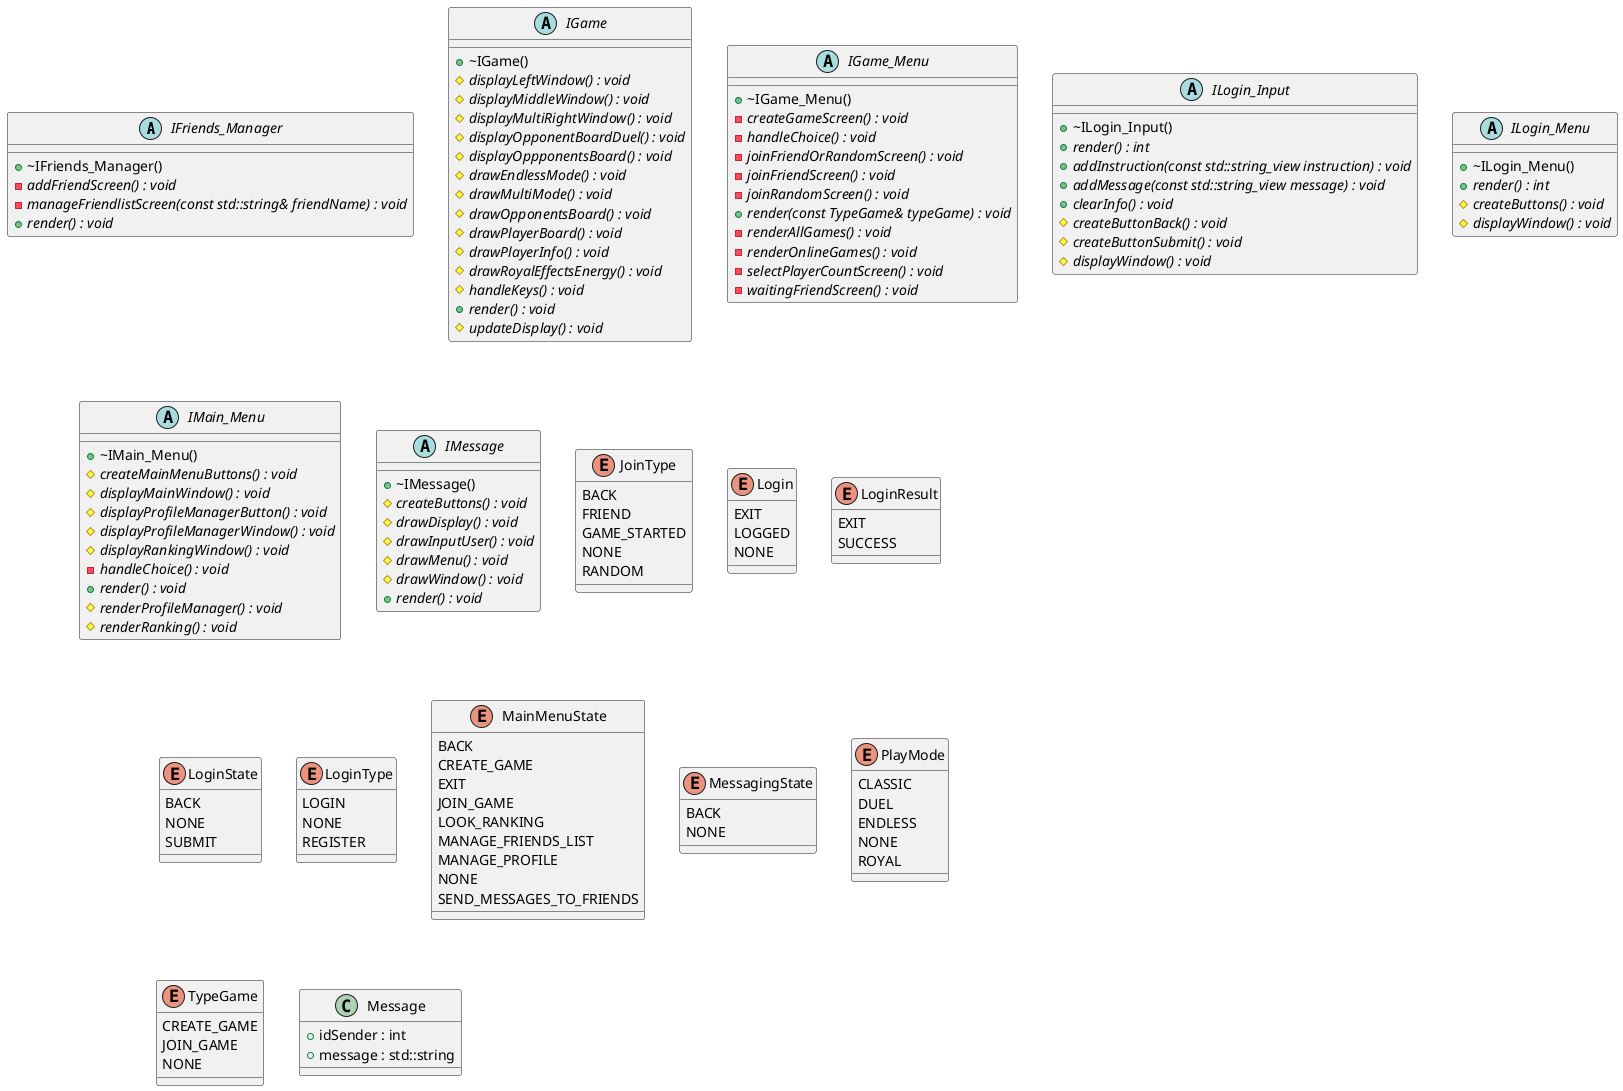 @startuml InterfaceClass

skinparam linetype ortho


/' Objects '/

abstract class IFriends_Manager {
	+~IFriends_Manager()
	-{abstract} addFriendScreen() : void
	-{abstract} manageFriendlistScreen(const std::string& friendName) : void
	+{abstract} render() : void
}


abstract class IGame {
	+~IGame()
	#{abstract} displayLeftWindow() : void
	#{abstract} displayMiddleWindow() : void
	#{abstract} displayMultiRightWindow() : void
	#{abstract} displayOpponentBoardDuel() : void
	#{abstract} displayOppponentsBoard() : void
	#{abstract} drawEndlessMode() : void
	#{abstract} drawMultiMode() : void
	#{abstract} drawOpponentsBoard() : void
	#{abstract} drawPlayerBoard() : void
	#{abstract} drawPlayerInfo() : void
	#{abstract} drawRoyalEffectsEnergy() : void
	#{abstract} handleKeys() : void
	+{abstract} render() : void
	#{abstract} updateDisplay() : void
}


abstract class IGame_Menu {
	+~IGame_Menu()
	-{abstract} createGameScreen() : void
	-{abstract} handleChoice() : void
	-{abstract} joinFriendOrRandomScreen() : void
	-{abstract} joinFriendScreen() : void
	-{abstract} joinRandomScreen() : void
	+{abstract} render(const TypeGame& typeGame) : void
	-{abstract} renderAllGames() : void
	-{abstract} renderOnlineGames() : void
	-{abstract} selectPlayerCountScreen() : void
	-{abstract} waitingFriendScreen() : void
}


abstract class ILogin_Input {
	+~ILogin_Input()
	+{abstract} render() : int
	+{abstract} addInstruction(const std::string_view instruction) : void
	+{abstract} addMessage(const std::string_view message) : void
	+{abstract} clearInfo() : void
	#{abstract} createButtonBack() : void
	#{abstract} createButtonSubmit() : void
	#{abstract} displayWindow() : void
}


abstract class ILogin_Menu {
	+~ILogin_Menu()
	+{abstract} render() : int
	#{abstract} createButtons() : void
	#{abstract} displayWindow() : void
}


abstract class IMain_Menu {
	+~IMain_Menu()
	#{abstract} createMainMenuButtons() : void
	#{abstract} displayMainWindow() : void
	#{abstract} displayProfileManagerButton() : void
	#{abstract} displayProfileManagerWindow() : void
	#{abstract} displayRankingWindow() : void
	-{abstract} handleChoice() : void
	+{abstract} render() : void
	#{abstract} renderProfileManager() : void
	#{abstract} renderRanking() : void
}


abstract class IMessage {
	+~IMessage()
	#{abstract} createButtons() : void
	#{abstract} drawDisplay() : void
	#{abstract} drawInputUser() : void
	#{abstract} drawMenu() : void
	#{abstract} drawWindow() : void
	+{abstract} render() : void
}


enum JoinType {
	BACK
	FRIEND
	GAME_STARTED
	NONE
	RANDOM
}


enum Login {
	EXIT
	LOGGED
	NONE
}


enum LoginResult {
	EXIT
	SUCCESS
}


enum LoginState {
	BACK
	NONE
	SUBMIT
}


enum LoginType {
	LOGIN
	NONE
	REGISTER
}


enum MainMenuState {
	BACK
	CREATE_GAME
	EXIT
	JOIN_GAME
	LOOK_RANKING
	MANAGE_FRIENDS_LIST
	MANAGE_PROFILE
	NONE
	SEND_MESSAGES_TO_FRIENDS
}


enum MessagingState {
	BACK
	NONE
}


enum PlayMode {
	CLASSIC
	DUEL
	ENDLESS
	NONE
	ROYAL
}


enum TypeGame {
	CREATE_GAME
	JOIN_GAME
	NONE
}


class Message {
	+idSender : int
	+message : std::string
}





/' Inheritance relationships '/




/' Aggregation relationships '/





/' Nested objects '/



@enduml
